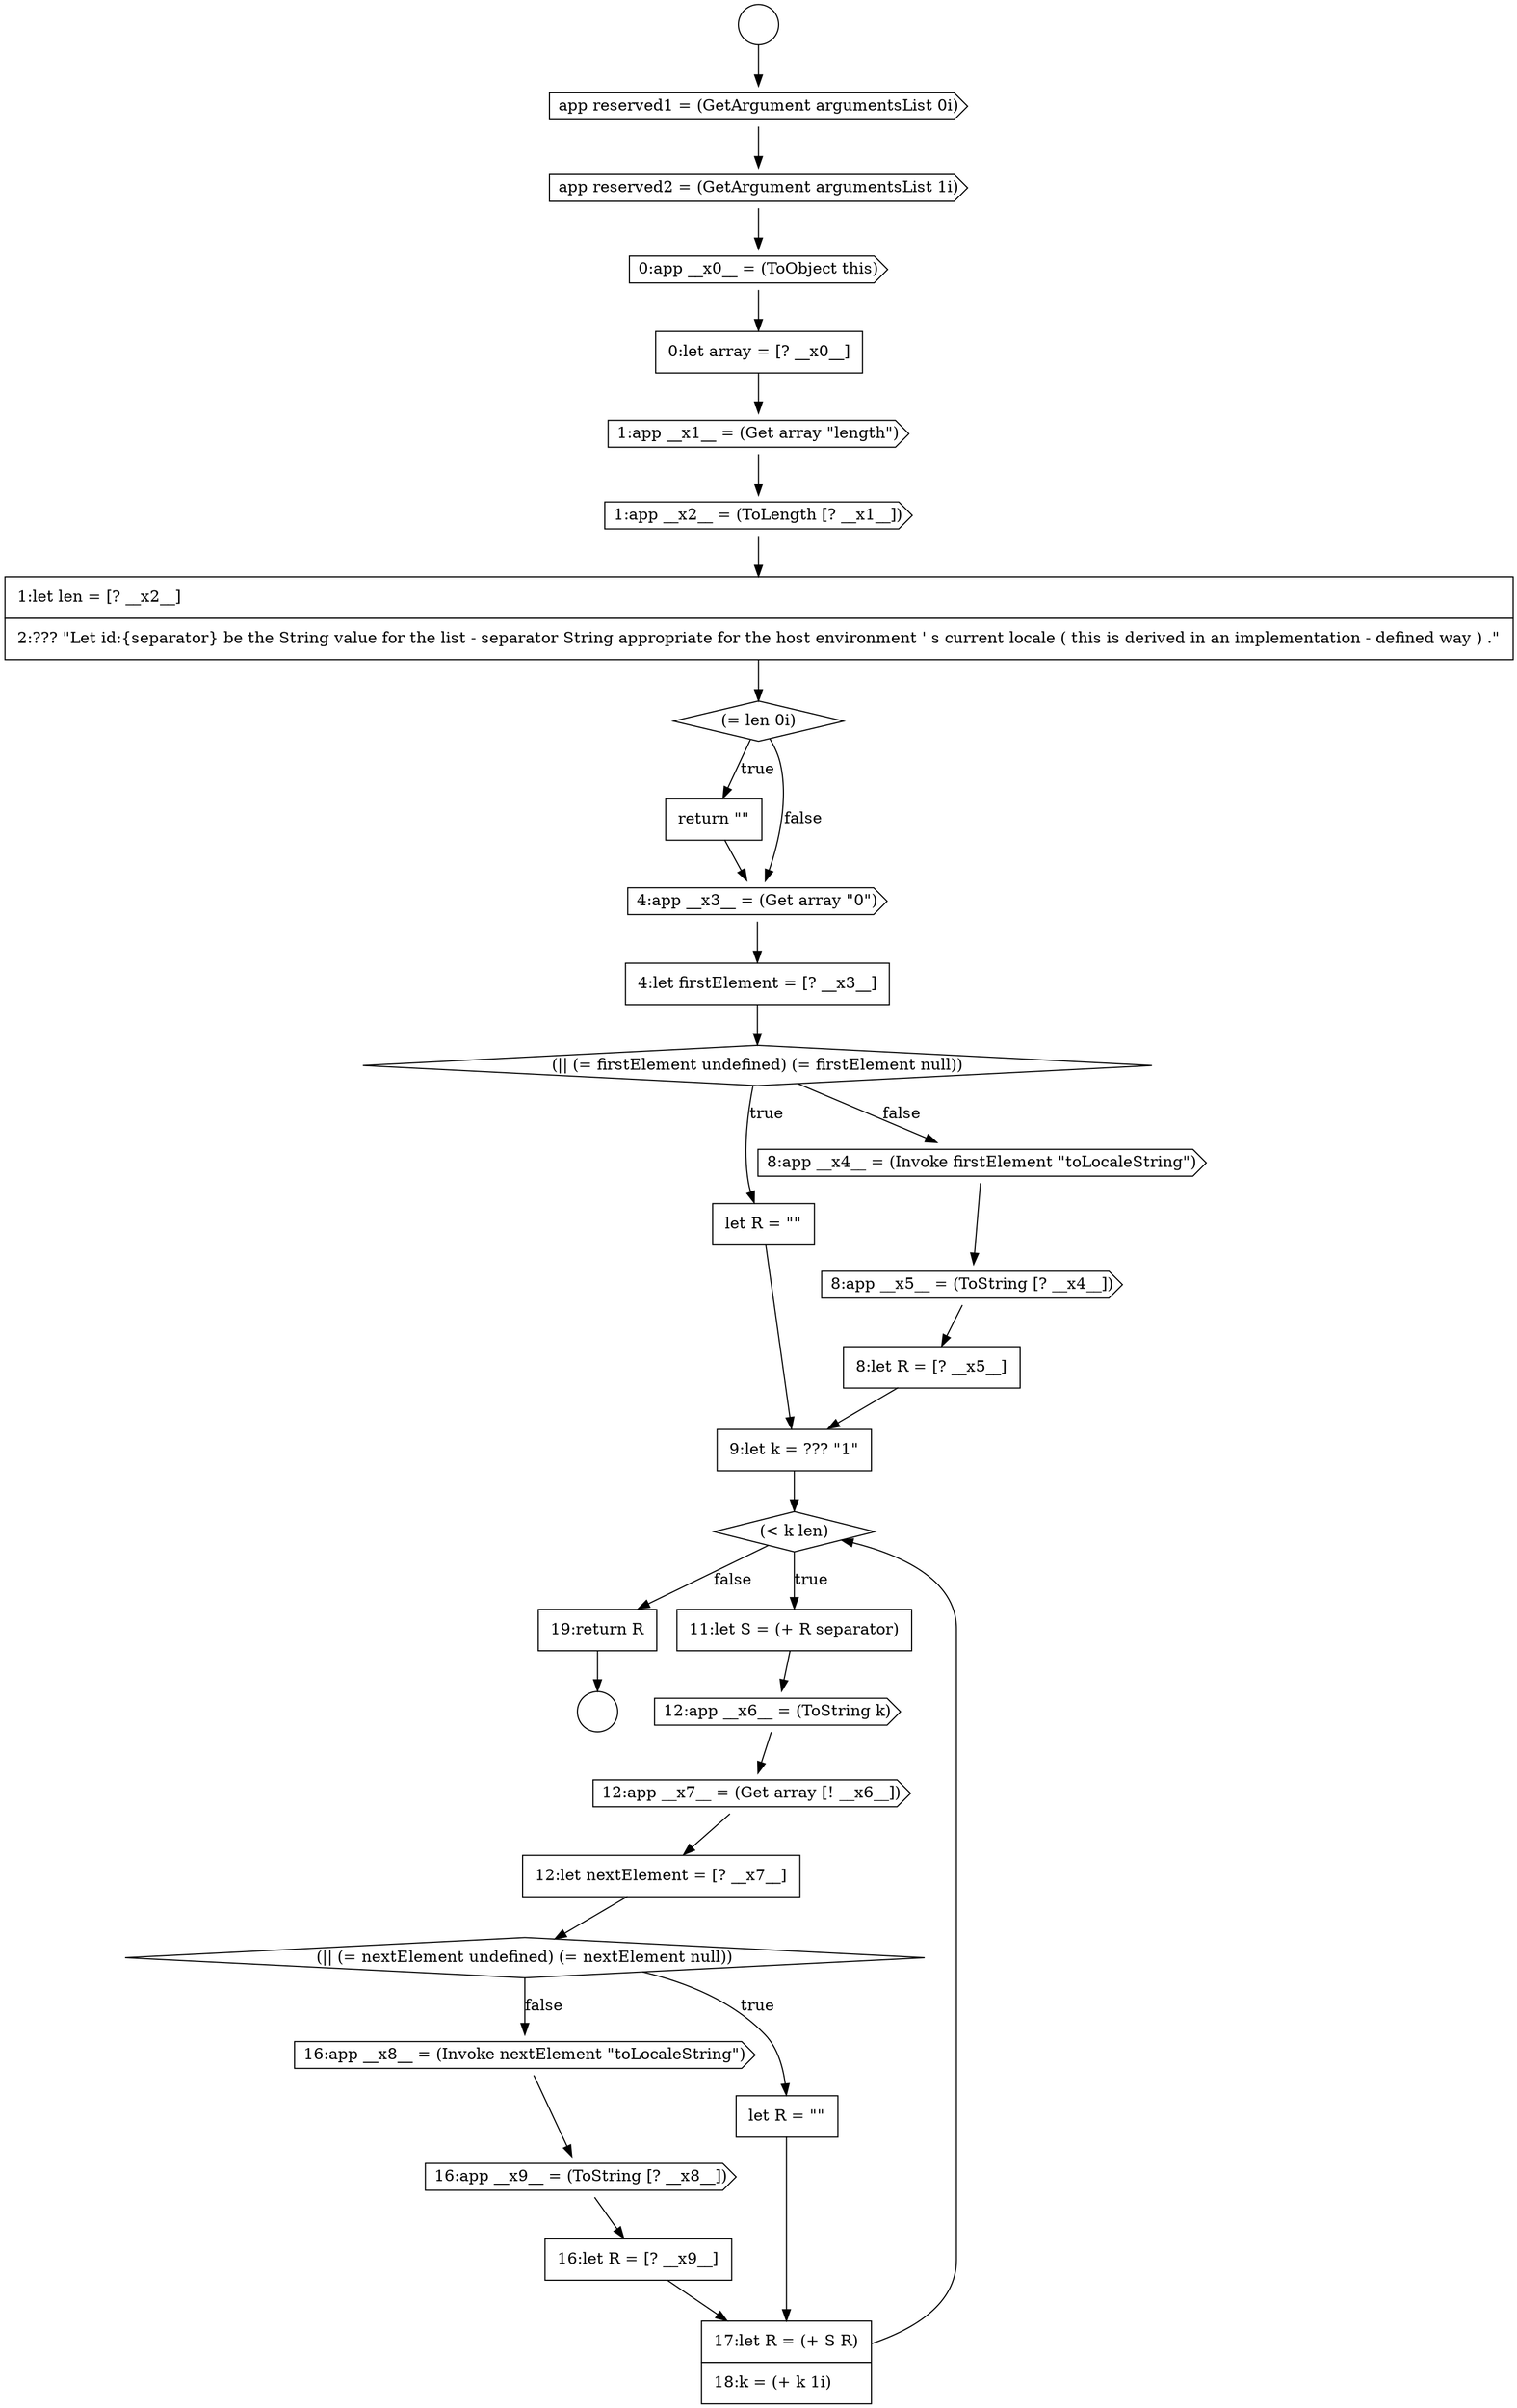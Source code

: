 digraph {
  node14419 [shape=none, margin=0, label=<<font color="black">
    <table border="0" cellborder="1" cellspacing="0" cellpadding="10">
      <tr><td align="left">0:let array = [? __x0__]</td></tr>
    </table>
  </font>> color="black" fillcolor="white" style=filled]
  node14441 [shape=cds, label=<<font color="black">16:app __x9__ = (ToString [? __x8__])</font>> color="black" fillcolor="white" style=filled]
  node14436 [shape=cds, label=<<font color="black">12:app __x7__ = (Get array [! __x6__])</font>> color="black" fillcolor="white" style=filled]
  node14440 [shape=cds, label=<<font color="black">16:app __x8__ = (Invoke nextElement &quot;toLocaleString&quot;)</font>> color="black" fillcolor="white" style=filled]
  node14423 [shape=diamond, label=<<font color="black">(= len 0i)</font>> color="black" fillcolor="white" style=filled]
  node14420 [shape=cds, label=<<font color="black">1:app __x1__ = (Get array &quot;length&quot;)</font>> color="black" fillcolor="white" style=filled]
  node14430 [shape=cds, label=<<font color="black">8:app __x5__ = (ToString [? __x4__])</font>> color="black" fillcolor="white" style=filled]
  node14416 [shape=cds, label=<<font color="black">app reserved1 = (GetArgument argumentsList 0i)</font>> color="black" fillcolor="white" style=filled]
  node14427 [shape=diamond, label=<<font color="black">(|| (= firstElement undefined) (= firstElement null))</font>> color="black" fillcolor="white" style=filled]
  node14444 [shape=none, margin=0, label=<<font color="black">
    <table border="0" cellborder="1" cellspacing="0" cellpadding="10">
      <tr><td align="left">19:return R</td></tr>
    </table>
  </font>> color="black" fillcolor="white" style=filled]
  node14421 [shape=cds, label=<<font color="black">1:app __x2__ = (ToLength [? __x1__])</font>> color="black" fillcolor="white" style=filled]
  node14415 [shape=circle label=" " color="black" fillcolor="white" style=filled]
  node14414 [shape=circle label=" " color="black" fillcolor="white" style=filled]
  node14431 [shape=none, margin=0, label=<<font color="black">
    <table border="0" cellborder="1" cellspacing="0" cellpadding="10">
      <tr><td align="left">8:let R = [? __x5__]</td></tr>
    </table>
  </font>> color="black" fillcolor="white" style=filled]
  node14437 [shape=none, margin=0, label=<<font color="black">
    <table border="0" cellborder="1" cellspacing="0" cellpadding="10">
      <tr><td align="left">12:let nextElement = [? __x7__]</td></tr>
    </table>
  </font>> color="black" fillcolor="white" style=filled]
  node14428 [shape=none, margin=0, label=<<font color="black">
    <table border="0" cellborder="1" cellspacing="0" cellpadding="10">
      <tr><td align="left">let R = &quot;&quot;</td></tr>
    </table>
  </font>> color="black" fillcolor="white" style=filled]
  node14424 [shape=none, margin=0, label=<<font color="black">
    <table border="0" cellborder="1" cellspacing="0" cellpadding="10">
      <tr><td align="left">return &quot;&quot;</td></tr>
    </table>
  </font>> color="black" fillcolor="white" style=filled]
  node14433 [shape=diamond, label=<<font color="black">(&lt; k len)</font>> color="black" fillcolor="white" style=filled]
  node14434 [shape=none, margin=0, label=<<font color="black">
    <table border="0" cellborder="1" cellspacing="0" cellpadding="10">
      <tr><td align="left">11:let S = (+ R separator)</td></tr>
    </table>
  </font>> color="black" fillcolor="white" style=filled]
  node14429 [shape=cds, label=<<font color="black">8:app __x4__ = (Invoke firstElement &quot;toLocaleString&quot;)</font>> color="black" fillcolor="white" style=filled]
  node14438 [shape=diamond, label=<<font color="black">(|| (= nextElement undefined) (= nextElement null))</font>> color="black" fillcolor="white" style=filled]
  node14417 [shape=cds, label=<<font color="black">app reserved2 = (GetArgument argumentsList 1i)</font>> color="black" fillcolor="white" style=filled]
  node14432 [shape=none, margin=0, label=<<font color="black">
    <table border="0" cellborder="1" cellspacing="0" cellpadding="10">
      <tr><td align="left">9:let k = ??? &quot;1&quot;</td></tr>
    </table>
  </font>> color="black" fillcolor="white" style=filled]
  node14425 [shape=cds, label=<<font color="black">4:app __x3__ = (Get array &quot;0&quot;)</font>> color="black" fillcolor="white" style=filled]
  node14418 [shape=cds, label=<<font color="black">0:app __x0__ = (ToObject this)</font>> color="black" fillcolor="white" style=filled]
  node14442 [shape=none, margin=0, label=<<font color="black">
    <table border="0" cellborder="1" cellspacing="0" cellpadding="10">
      <tr><td align="left">16:let R = [? __x9__]</td></tr>
    </table>
  </font>> color="black" fillcolor="white" style=filled]
  node14435 [shape=cds, label=<<font color="black">12:app __x6__ = (ToString k)</font>> color="black" fillcolor="white" style=filled]
  node14422 [shape=none, margin=0, label=<<font color="black">
    <table border="0" cellborder="1" cellspacing="0" cellpadding="10">
      <tr><td align="left">1:let len = [? __x2__]</td></tr>
      <tr><td align="left">2:??? &quot;Let id:{separator} be the String value for the list - separator String appropriate for the host environment ' s current locale ( this is derived in an implementation - defined way ) .&quot;</td></tr>
    </table>
  </font>> color="black" fillcolor="white" style=filled]
  node14439 [shape=none, margin=0, label=<<font color="black">
    <table border="0" cellborder="1" cellspacing="0" cellpadding="10">
      <tr><td align="left">let R = &quot;&quot;</td></tr>
    </table>
  </font>> color="black" fillcolor="white" style=filled]
  node14443 [shape=none, margin=0, label=<<font color="black">
    <table border="0" cellborder="1" cellspacing="0" cellpadding="10">
      <tr><td align="left">17:let R = (+ S R)</td></tr>
      <tr><td align="left">18:k = (+ k 1i)</td></tr>
    </table>
  </font>> color="black" fillcolor="white" style=filled]
  node14426 [shape=none, margin=0, label=<<font color="black">
    <table border="0" cellborder="1" cellspacing="0" cellpadding="10">
      <tr><td align="left">4:let firstElement = [? __x3__]</td></tr>
    </table>
  </font>> color="black" fillcolor="white" style=filled]
  node14434 -> node14435 [ color="black"]
  node14432 -> node14433 [ color="black"]
  node14437 -> node14438 [ color="black"]
  node14430 -> node14431 [ color="black"]
  node14420 -> node14421 [ color="black"]
  node14424 -> node14425 [ color="black"]
  node14426 -> node14427 [ color="black"]
  node14436 -> node14437 [ color="black"]
  node14438 -> node14439 [label=<<font color="black">true</font>> color="black"]
  node14438 -> node14440 [label=<<font color="black">false</font>> color="black"]
  node14425 -> node14426 [ color="black"]
  node14433 -> node14434 [label=<<font color="black">true</font>> color="black"]
  node14433 -> node14444 [label=<<font color="black">false</font>> color="black"]
  node14421 -> node14422 [ color="black"]
  node14414 -> node14416 [ color="black"]
  node14428 -> node14432 [ color="black"]
  node14440 -> node14441 [ color="black"]
  node14442 -> node14443 [ color="black"]
  node14443 -> node14433 [ color="black"]
  node14423 -> node14424 [label=<<font color="black">true</font>> color="black"]
  node14423 -> node14425 [label=<<font color="black">false</font>> color="black"]
  node14422 -> node14423 [ color="black"]
  node14416 -> node14417 [ color="black"]
  node14429 -> node14430 [ color="black"]
  node14439 -> node14443 [ color="black"]
  node14431 -> node14432 [ color="black"]
  node14418 -> node14419 [ color="black"]
  node14441 -> node14442 [ color="black"]
  node14427 -> node14428 [label=<<font color="black">true</font>> color="black"]
  node14427 -> node14429 [label=<<font color="black">false</font>> color="black"]
  node14419 -> node14420 [ color="black"]
  node14417 -> node14418 [ color="black"]
  node14444 -> node14415 [ color="black"]
  node14435 -> node14436 [ color="black"]
}
